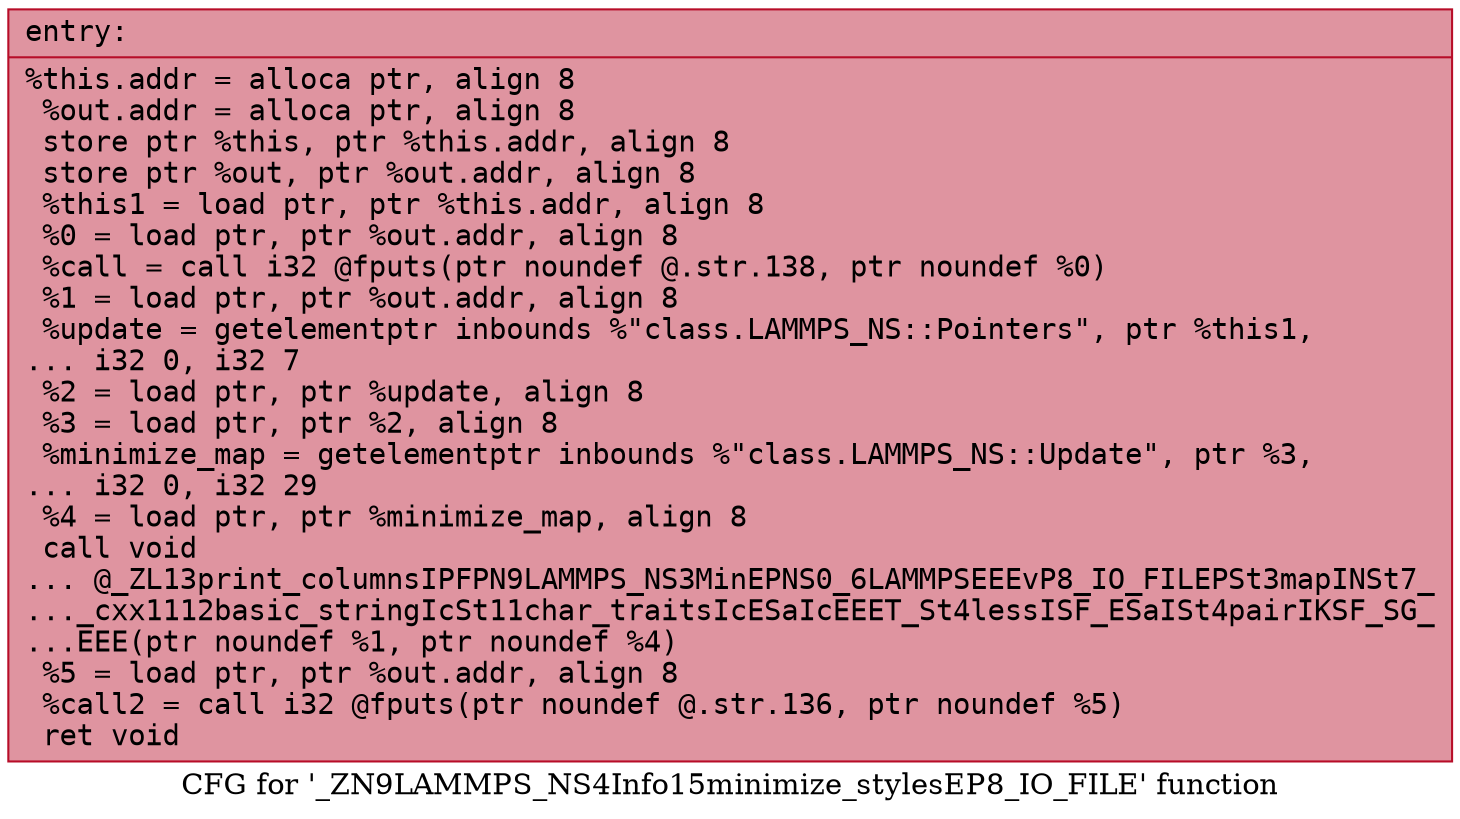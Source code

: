 digraph "CFG for '_ZN9LAMMPS_NS4Info15minimize_stylesEP8_IO_FILE' function" {
	label="CFG for '_ZN9LAMMPS_NS4Info15minimize_stylesEP8_IO_FILE' function";

	Node0x5628466a6e20 [shape=record,color="#b70d28ff", style=filled, fillcolor="#b70d2870" fontname="Courier",label="{entry:\l|  %this.addr = alloca ptr, align 8\l  %out.addr = alloca ptr, align 8\l  store ptr %this, ptr %this.addr, align 8\l  store ptr %out, ptr %out.addr, align 8\l  %this1 = load ptr, ptr %this.addr, align 8\l  %0 = load ptr, ptr %out.addr, align 8\l  %call = call i32 @fputs(ptr noundef @.str.138, ptr noundef %0)\l  %1 = load ptr, ptr %out.addr, align 8\l  %update = getelementptr inbounds %\"class.LAMMPS_NS::Pointers\", ptr %this1,\l... i32 0, i32 7\l  %2 = load ptr, ptr %update, align 8\l  %3 = load ptr, ptr %2, align 8\l  %minimize_map = getelementptr inbounds %\"class.LAMMPS_NS::Update\", ptr %3,\l... i32 0, i32 29\l  %4 = load ptr, ptr %minimize_map, align 8\l  call void\l... @_ZL13print_columnsIPFPN9LAMMPS_NS3MinEPNS0_6LAMMPSEEEvP8_IO_FILEPSt3mapINSt7_\l..._cxx1112basic_stringIcSt11char_traitsIcESaIcEEET_St4lessISF_ESaISt4pairIKSF_SG_\l...EEE(ptr noundef %1, ptr noundef %4)\l  %5 = load ptr, ptr %out.addr, align 8\l  %call2 = call i32 @fputs(ptr noundef @.str.136, ptr noundef %5)\l  ret void\l}"];
}
